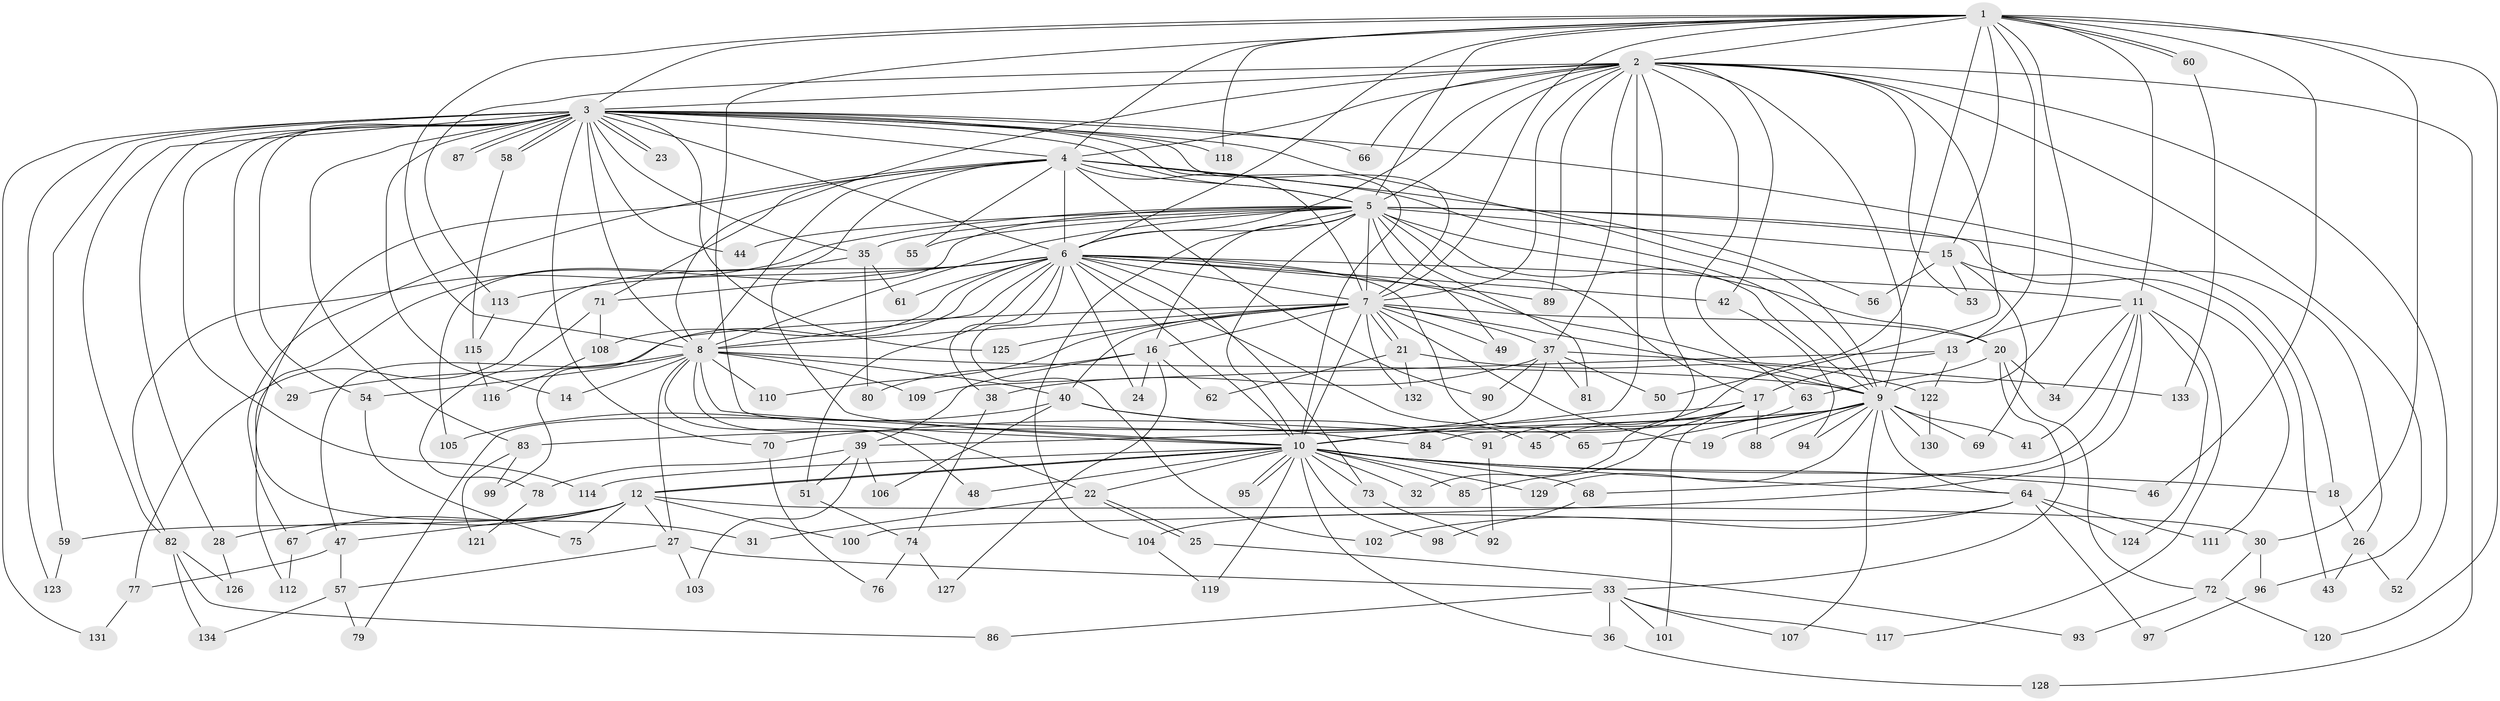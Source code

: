 // coarse degree distribution, {28: 0.009615384615384616, 31: 0.009615384615384616, 14: 0.009615384615384616, 20: 0.009615384615384616, 23: 0.009615384615384616, 22: 0.009615384615384616, 15: 0.009615384615384616, 18: 0.009615384615384616, 24: 0.009615384615384616, 11: 0.019230769230769232, 2: 0.5480769230769231, 6: 0.019230769230769232, 7: 0.028846153846153848, 8: 0.038461538461538464, 3: 0.16346153846153846, 5: 0.04807692307692308, 4: 0.04807692307692308}
// Generated by graph-tools (version 1.1) at 2025/41/03/06/25 10:41:32]
// undirected, 134 vertices, 293 edges
graph export_dot {
graph [start="1"]
  node [color=gray90,style=filled];
  1;
  2;
  3;
  4;
  5;
  6;
  7;
  8;
  9;
  10;
  11;
  12;
  13;
  14;
  15;
  16;
  17;
  18;
  19;
  20;
  21;
  22;
  23;
  24;
  25;
  26;
  27;
  28;
  29;
  30;
  31;
  32;
  33;
  34;
  35;
  36;
  37;
  38;
  39;
  40;
  41;
  42;
  43;
  44;
  45;
  46;
  47;
  48;
  49;
  50;
  51;
  52;
  53;
  54;
  55;
  56;
  57;
  58;
  59;
  60;
  61;
  62;
  63;
  64;
  65;
  66;
  67;
  68;
  69;
  70;
  71;
  72;
  73;
  74;
  75;
  76;
  77;
  78;
  79;
  80;
  81;
  82;
  83;
  84;
  85;
  86;
  87;
  88;
  89;
  90;
  91;
  92;
  93;
  94;
  95;
  96;
  97;
  98;
  99;
  100;
  101;
  102;
  103;
  104;
  105;
  106;
  107;
  108;
  109;
  110;
  111;
  112;
  113;
  114;
  115;
  116;
  117;
  118;
  119;
  120;
  121;
  122;
  123;
  124;
  125;
  126;
  127;
  128;
  129;
  130;
  131;
  132;
  133;
  134;
  1 -- 2;
  1 -- 3;
  1 -- 4;
  1 -- 5;
  1 -- 6;
  1 -- 7;
  1 -- 8;
  1 -- 9;
  1 -- 10;
  1 -- 11;
  1 -- 13;
  1 -- 15;
  1 -- 30;
  1 -- 46;
  1 -- 60;
  1 -- 60;
  1 -- 91;
  1 -- 118;
  1 -- 120;
  2 -- 3;
  2 -- 4;
  2 -- 5;
  2 -- 6;
  2 -- 7;
  2 -- 8;
  2 -- 9;
  2 -- 10;
  2 -- 37;
  2 -- 42;
  2 -- 50;
  2 -- 52;
  2 -- 53;
  2 -- 63;
  2 -- 66;
  2 -- 84;
  2 -- 89;
  2 -- 96;
  2 -- 113;
  2 -- 128;
  3 -- 4;
  3 -- 5;
  3 -- 6;
  3 -- 7;
  3 -- 8;
  3 -- 9;
  3 -- 10;
  3 -- 14;
  3 -- 18;
  3 -- 23;
  3 -- 23;
  3 -- 28;
  3 -- 29;
  3 -- 35;
  3 -- 44;
  3 -- 54;
  3 -- 58;
  3 -- 58;
  3 -- 59;
  3 -- 66;
  3 -- 70;
  3 -- 82;
  3 -- 83;
  3 -- 87;
  3 -- 87;
  3 -- 114;
  3 -- 118;
  3 -- 123;
  3 -- 125;
  3 -- 131;
  4 -- 5;
  4 -- 6;
  4 -- 7;
  4 -- 8;
  4 -- 9;
  4 -- 10;
  4 -- 31;
  4 -- 55;
  4 -- 56;
  4 -- 67;
  4 -- 71;
  4 -- 90;
  5 -- 6;
  5 -- 7;
  5 -- 8;
  5 -- 9;
  5 -- 10;
  5 -- 15;
  5 -- 16;
  5 -- 17;
  5 -- 20;
  5 -- 26;
  5 -- 35;
  5 -- 43;
  5 -- 44;
  5 -- 49;
  5 -- 55;
  5 -- 81;
  5 -- 82;
  5 -- 104;
  5 -- 105;
  6 -- 7;
  6 -- 8;
  6 -- 9;
  6 -- 10;
  6 -- 11;
  6 -- 24;
  6 -- 38;
  6 -- 42;
  6 -- 45;
  6 -- 51;
  6 -- 61;
  6 -- 65;
  6 -- 71;
  6 -- 73;
  6 -- 77;
  6 -- 89;
  6 -- 99;
  6 -- 102;
  6 -- 108;
  6 -- 113;
  7 -- 8;
  7 -- 9;
  7 -- 10;
  7 -- 16;
  7 -- 19;
  7 -- 20;
  7 -- 21;
  7 -- 21;
  7 -- 37;
  7 -- 40;
  7 -- 47;
  7 -- 49;
  7 -- 110;
  7 -- 125;
  7 -- 132;
  8 -- 9;
  8 -- 10;
  8 -- 14;
  8 -- 22;
  8 -- 27;
  8 -- 29;
  8 -- 40;
  8 -- 48;
  8 -- 54;
  8 -- 109;
  8 -- 110;
  9 -- 10;
  9 -- 19;
  9 -- 39;
  9 -- 41;
  9 -- 64;
  9 -- 69;
  9 -- 70;
  9 -- 88;
  9 -- 94;
  9 -- 107;
  9 -- 129;
  9 -- 130;
  10 -- 12;
  10 -- 12;
  10 -- 18;
  10 -- 22;
  10 -- 32;
  10 -- 36;
  10 -- 46;
  10 -- 48;
  10 -- 64;
  10 -- 68;
  10 -- 73;
  10 -- 85;
  10 -- 95;
  10 -- 95;
  10 -- 98;
  10 -- 114;
  10 -- 119;
  10 -- 129;
  11 -- 13;
  11 -- 34;
  11 -- 41;
  11 -- 68;
  11 -- 100;
  11 -- 117;
  11 -- 124;
  12 -- 27;
  12 -- 28;
  12 -- 30;
  12 -- 47;
  12 -- 59;
  12 -- 67;
  12 -- 75;
  12 -- 100;
  13 -- 17;
  13 -- 109;
  13 -- 122;
  15 -- 53;
  15 -- 56;
  15 -- 69;
  15 -- 111;
  16 -- 24;
  16 -- 39;
  16 -- 62;
  16 -- 80;
  16 -- 127;
  17 -- 32;
  17 -- 45;
  17 -- 83;
  17 -- 85;
  17 -- 88;
  17 -- 101;
  18 -- 26;
  20 -- 33;
  20 -- 34;
  20 -- 63;
  20 -- 72;
  21 -- 62;
  21 -- 122;
  21 -- 132;
  22 -- 25;
  22 -- 25;
  22 -- 31;
  25 -- 93;
  26 -- 43;
  26 -- 52;
  27 -- 33;
  27 -- 57;
  27 -- 103;
  28 -- 126;
  30 -- 72;
  30 -- 96;
  33 -- 36;
  33 -- 86;
  33 -- 101;
  33 -- 107;
  33 -- 117;
  35 -- 61;
  35 -- 80;
  35 -- 112;
  36 -- 128;
  37 -- 38;
  37 -- 50;
  37 -- 79;
  37 -- 81;
  37 -- 90;
  37 -- 133;
  38 -- 74;
  39 -- 51;
  39 -- 78;
  39 -- 103;
  39 -- 106;
  40 -- 84;
  40 -- 91;
  40 -- 105;
  40 -- 106;
  42 -- 94;
  47 -- 57;
  47 -- 77;
  51 -- 74;
  54 -- 75;
  57 -- 79;
  57 -- 134;
  58 -- 115;
  59 -- 123;
  60 -- 133;
  63 -- 65;
  64 -- 97;
  64 -- 102;
  64 -- 104;
  64 -- 111;
  64 -- 124;
  67 -- 112;
  68 -- 98;
  70 -- 76;
  71 -- 78;
  71 -- 108;
  72 -- 93;
  72 -- 120;
  73 -- 92;
  74 -- 76;
  74 -- 127;
  77 -- 131;
  78 -- 121;
  82 -- 86;
  82 -- 126;
  82 -- 134;
  83 -- 99;
  83 -- 121;
  91 -- 92;
  96 -- 97;
  104 -- 119;
  108 -- 116;
  113 -- 115;
  115 -- 116;
  122 -- 130;
}
